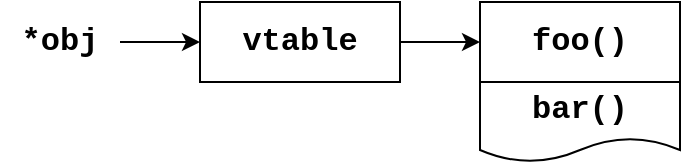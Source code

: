 <mxfile version="24.6.4" type="device">
  <diagram name="Page-1" id="grMOKXOIgLmIMT-oabsP">
    <mxGraphModel dx="273" dy="183" grid="1" gridSize="10" guides="1" tooltips="1" connect="1" arrows="1" fold="1" page="1" pageScale="1" pageWidth="850" pageHeight="1100" math="0" shadow="0">
      <root>
        <mxCell id="0" />
        <mxCell id="1" parent="0" />
        <mxCell id="PsIL97XCXLDydDJhij2d-7" value="" style="edgeStyle=orthogonalEdgeStyle;rounded=0;orthogonalLoop=1;jettySize=auto;html=1;" parent="1" source="PsIL97XCXLDydDJhij2d-1" target="PsIL97XCXLDydDJhij2d-2" edge="1">
          <mxGeometry relative="1" as="geometry" />
        </mxCell>
        <mxCell id="PsIL97XCXLDydDJhij2d-1" value="*obj" style="text;html=1;align=center;verticalAlign=middle;whiteSpace=wrap;rounded=0;fontFamily=Courier New;fontStyle=1;fontSize=16;" parent="1" vertex="1">
          <mxGeometry x="40" y="85" width="60" height="30" as="geometry" />
        </mxCell>
        <mxCell id="PsIL97XCXLDydDJhij2d-9" value="" style="edgeStyle=orthogonalEdgeStyle;rounded=0;orthogonalLoop=1;jettySize=auto;html=1;entryX=0;entryY=0.5;entryDx=0;entryDy=0;" parent="1" source="PsIL97XCXLDydDJhij2d-2" target="PsIL97XCXLDydDJhij2d-4" edge="1">
          <mxGeometry relative="1" as="geometry" />
        </mxCell>
        <mxCell id="PsIL97XCXLDydDJhij2d-2" value="vtable" style="rounded=0;whiteSpace=wrap;html=1;fontFamily=Courier New;fontSize=16;fontStyle=1" parent="1" vertex="1">
          <mxGeometry x="140" y="80" width="100" height="40" as="geometry" />
        </mxCell>
        <mxCell id="PsIL97XCXLDydDJhij2d-4" value="foo()" style="rounded=0;whiteSpace=wrap;html=1;fontFamily=Courier New;fontSize=16;fontStyle=1" parent="1" vertex="1">
          <mxGeometry x="280" y="80" width="100" height="40" as="geometry" />
        </mxCell>
        <mxCell id="PsIL97XCXLDydDJhij2d-6" value="bar()" style="shape=document;whiteSpace=wrap;html=1;boundedLbl=1;fontFamily=Courier New;fontSize=16;fontStyle=1" parent="1" vertex="1">
          <mxGeometry x="280" y="120" width="100" height="40" as="geometry" />
        </mxCell>
      </root>
    </mxGraphModel>
  </diagram>
</mxfile>
